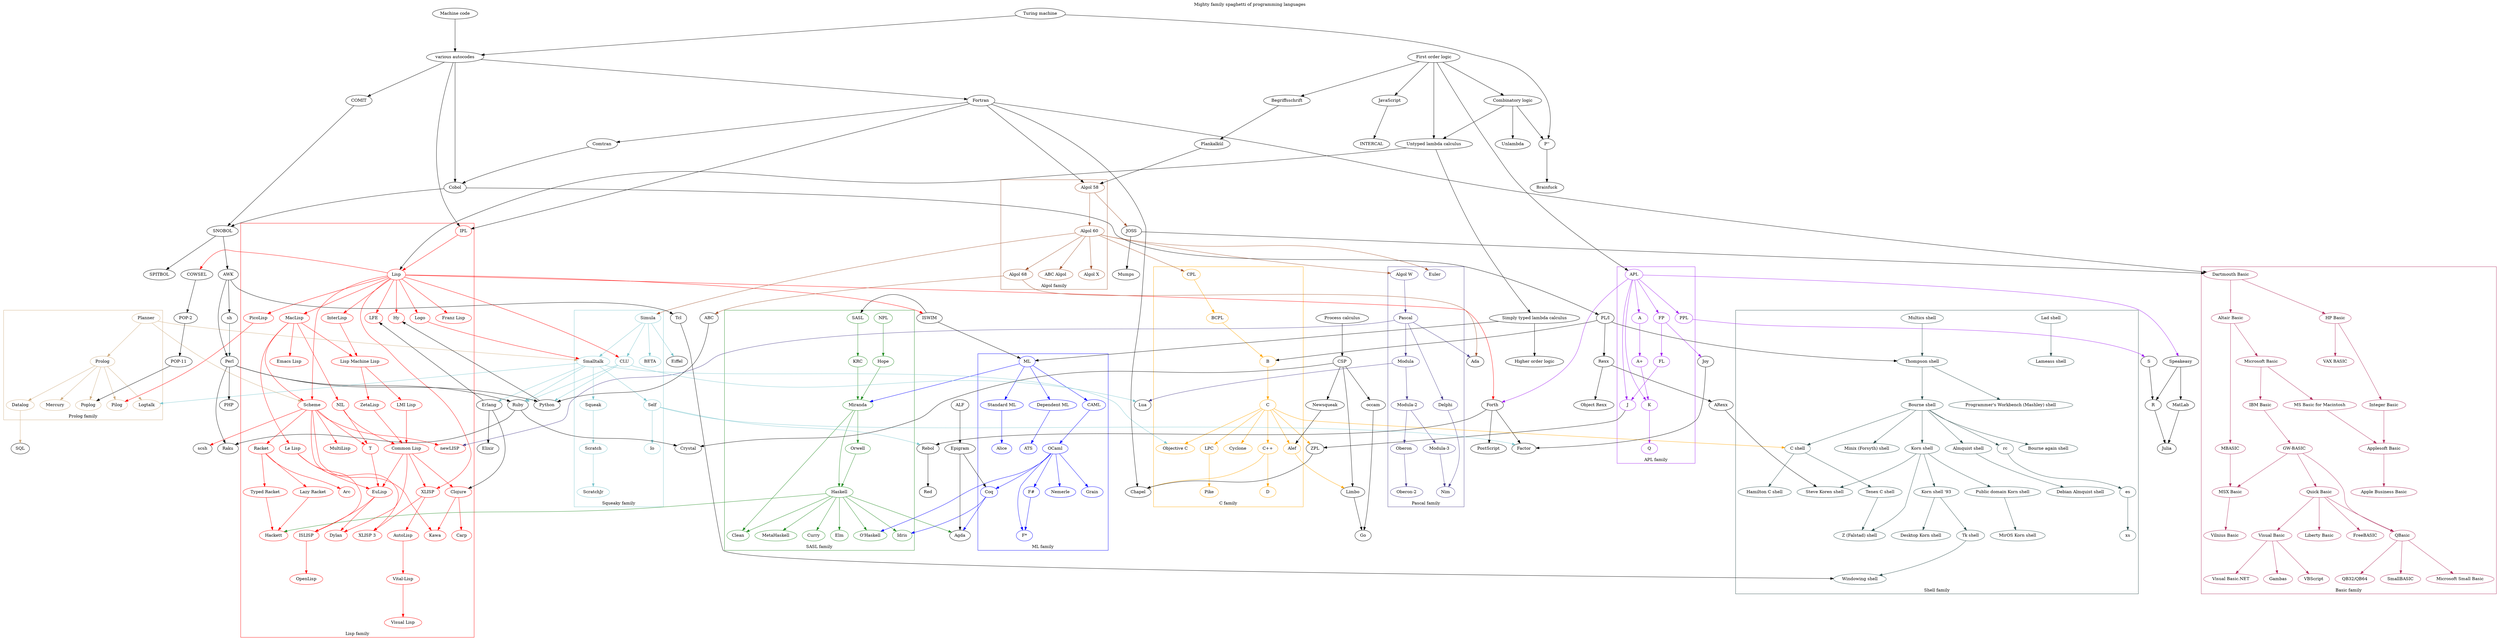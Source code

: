 # -*- graphviz-dot -*-
digraph FP
{
	graph[ranksep=1.5,
	      ratio="compress",
	      overlap="orthodoyx",
	      concentrate=false,
	      label="Mighty family spaghetti of programming languages",
	      labelloc=t,
	      splines=true];

	subgraph cluster_Lisps
	{
		edge[color=red, constraint=true];
		node[color=red];
		graph[pencolor=red,
		      label="Lisp family",
		      labelloc=b];

		"IPL" -> "Lisp";
		"Lisp" -> { "InterLisp", "MacLisp" } ->	"Lisp Machine Lisp" -> { "ZetaLisp", "LMI Lisp" } -> "Common Lisp";
		"MacLisp" -> "Scheme" -> "MultiLisp";
		"Lisp" -> "XLISP" -> "AutoLisp" -> "Vital-Lisp" -> "Visual Lisp";
		"Common Lisp" -> "XLISP" -> "XLISP 3";
		"Scheme" -> "XLISP 3";
		"MacLisp" -> "Emacs Lisp";
		"MacLisp" -> "NIL" -> "Common Lisp" -> "Dylan";
		"NIL" -> "T";
		"Scheme" -> "Kawa";
		"Common Lisp" -> "Clojure" -> "Kawa";
		"Scheme" -> "newLISP";
		"Lisp" -> "Logo";
		"Lisp" -> "Franz Lisp";
		"Lisp" -> "Scheme" -> "T";
		"Lisp" -> "PicoLisp";
		"Lisp" -> "LFE";
		"Lisp" -> "Hy";
		"Scheme" -> "Racket" -> "Arc";
		"Racket" -> "Typed Racket" -> "Hackett";
		"Racket" -> "Lazy Racket" -> "Hackett";
		"Clojure" -> "Carp";
		"MacLisp" -> "Le Lisp" -> "EuLisp";
		"Le Lisp" -> "ISLISP";
		"Common Lisp" -> "EuLisp" -> "Dylan";
		"T" -> "EuLisp" -> "ISLISP" -> "OpenLisp";
	}

	subgraph cluster_SASLs
	{
		edge[color=forestgreen, constraint=true];
		node[color=forestgreen];
		graph[pencolor=forestgreen,
		      label="SASL family",
		      labelloc=b];

		subgraph foo
		{
			graph[rank=same];

			"NPL";
			"SASL";
		}

		"NPL" -> "Hope" -> "Miranda";
		"SASL" -> "KRC";
		"KRC" -> "Miranda" -> "Clean";
		"Miranda" -> "Orwell" -> "Haskell" -> "MetaHaskell";
		"Miranda" -> "Haskell" -> "Clean";
		"Haskell" -> "Curry";
		"Haskell" -> "O'Haskell";
		"Haskell" -> "Idris";
		"Haskell" -> "Elm";
	}

	subgraph cluster_MLs
	{
		edge[color=blue, constraint=true];
		node[color=blue];
		graph[pencolor=blue,
		      label="ML family",
		      labelloc=b];

		"ML" -> "Standard ML" -> "Alice";
		"ML" -> "Dependent ML" -> "ATS";
		"ML" -> "CAML" -> "OCaml" -> "F*";
		"OCaml" -> "F#" -> "F*";
		"OCaml" -> "Nemerle";
		"OCaml" -> "Coq";
		"OCaml" -> "Grain";
	}

	subgraph cluster_APLs
	{
		edge[color=purple, constraint=true];
		node[color=purple];
		graph[pencolor=purple,
		      label="APL family",
		      labelloc=b];

		"APL" -> "PPL";
		"APL" -> "J";
		"APL" -> "K" -> "Q";
		"APL" -> "A" -> "A+" -> "K";
		"APL" -> "FP" -> "FL" -> "J";
	}

	subgraph cluster_ALGOLs
	{
		edge[color=sienna, constraint=true];
		node[color=sienna];
		graph[pencolor=sienna,
		      label="Algol family",
		      labelloc=b];

		"Algol 58" -> "Algol 60";
		"Algol 60" -> "Algol 68";
		"Algol 60" -> "ABC Algol";
		"Algol 60" -> "Algol X";
	}

	subgraph cluster_Cs
	{
		edge[color=orange, constraint=true];
		node[color=orange];
		graph[pencolor=orange,
		      label="C family",
		      labelloc=b];

		"CPL" -> "BCPL";
		"BCPL" -> "B";
		"B" -> "C";
		"C" -> "C++" -> "D";
		"C" -> "Cyclone";
		"C" -> "Objective C";
		"C" -> "Alef";
		"C" -> "LPC" -> "Pike";
	}

	subgraph cluster_Pascals
	{
		edge[color=darkslateblue, constraint=true];
		node[color=darkslateblue];
		graph[pencolor=darkslateblue,
		      label="Pascal family",
		      labelloc=b];

		"Euler";
		"Algol W" -> "Pascal";
		"Pascal" -> "Delphi";
		"Pascal" -> "Modula";
		"Delphi" -> "Nim";
		"Modula" -> "Modula-2";
		"Modula-2" -> "Modula-3";
		"Modula-2" -> "Oberon";
		"Modula-3" -> "Nim";
		"Oberon" -> "Oberon-2";
	}

	subgraph cluster_shells
	{
		edge[color=darkslategrey, constraint=true];
		node[color=darkslategrey];
		graph[pencolor=darkslategrey,
		      label="Shell family",
		      labelloc=b];

		"Multics shell" -> "Thompson shell" -> "Bourne shell"
		"Thompson shell" -> "Programmer's Workbench (Mashley) shell";
		"Bourne shell" -> { "Bourne again shell", "Minix (Forsyth) shell" };
		"Bourne shell" -> "Korn shell" -> "Z (Falstad) shell";
		"Bourne shell" -> "Almquist shell" -> "Debian Almquist shell";
		"Korn shell" -> "Public domain Korn shell" -> "MirOS Korn shell";
		"Korn shell" -> "Korn shell '93" -> { "Desktop Korn shell", "Tk shell" };
		"Korn shell" -> "Steve Koren shell";
		"Tk shell" -> "Windowing shell";
		"Bourne shell" -> "rc" -> "es" -> "xs";
		"Bourne shell" -> "C shell" -> "Hamilton C shell";
		"C shell" -> "Tenex C shell" -> "Z (Falstad) shell";
		"Lad shell" -> "Lameass shell";
	}

	subgraph cluster_Squeakies
	{
		edge[color=cadetblue3, constraint=true];
		node[color=cadetblue3];
		graph[pencolor=cadetblue3,
		      label="Squeaky family",
		      labelloc=b];

		"Simula" -> "BETA";
		"Simula" -> "Smalltalk";
		"Smalltalk" -> "Self" -> "Io";
		"Smalltalk" -> "Squeak" -> "Scratch" -> "ScratchJr";
		"Simula" -> "CLU";
	}

	subgraph cluster_Prolog
	{
		edge[color=burlywood3, constraint=true];
		node[color=burlywood3];
		graph[pencolor=burlywood3,
		      label="Prolog family",
		      clusterrank=local,
		      labelloc=b];

		"Planner" -> "Prolog";
		"Prolog" -> "Datalog";
		"Prolog" -> "Logtalk";
		"Prolog" -> "Pilog";
		"Prolog" -> "Poplog";
		"Prolog" -> "Mercury";
	}

	subgraph cluster_Basic
	{
		edge[color=maroon, constraint=true];
		node[color=maroon];
		graph[pencolor=maroon,
		      label="Basic family",
		      clusterrank=local,
		      labelloc=b];

		"Dartmouth Basic" -> "HP Basic" -> "Integer Basic" -> "Applesoft Basic";
		"HP Basic" -> "VAX BASIC";
		"Dartmouth Basic" -> "Altair Basic" -> "Microsoft Basic" -> "IBM Basic" -> "GW-BASIC";
		"Microsoft Basic" -> "MS Basic for Macintosh" -> "Applesoft Basic" -> "Apple Business Basic";
		"Altair Basic" -> "MBASIC" -> "MSX Basic";
		"GW-BASIC" -> "MSX Basic" -> "Vilnius Basic";
		"GW-BASIC" -> "Quick Basic" -> "Visual Basic" -> "Visual Basic.NET";
		"Visual Basic" -> "Gambas";
		"Visual Basic" -> "VBScript";
		"Quick Basic" -> "QBasic" -> "QB32/QB64";
		"QBasic" -> "SmallBASIC";
		"Quick Basic" -> "Liberty Basic";
		"Quick Basic" -> "FreeBASIC";
		"GW-BASIC" -> "QBasic" -> "Microsoft Small Basic";
	}

	"COWSEL" -> "POP-2" -> "POP-11" -> "Poplog";
	"Datalog" -> "SQL"[color=burlywood3];
	"Planner" -> "Scheme"[color=burlywood3];
	"Planner" -> "Smalltalk"[color=burlywood3];

	"ISWIM" -> "ML";
	"ISWIM" -> "SASL";
	"Lisp" -> "CLU"[color=red]; 
	"Lisp" -> "ISWIM"[color=red];
	"Lisp" -> "COWSEL"[color=red];
	"Lisp" -> "Forth"[color=red];
	"Logo" -> "Smalltalk"[color=red];
	// "Scheme" -> "Pico"[color=red];
	"Scheme" -> "scsh"[color=red];

	"ABC" -> "Python";

	"Smalltalk" -> "Logtalk"[color=cadetblue3];
	"Smalltalk" -> "Erlang"[color=cadetblue3];
	"Smalltalk" -> "Objective C"[color=cadetblue3];
	"Smalltalk" -> "Ruby"[color=cadetblue3];
	"CLU" -> "Lua"[color=cadetblue3];
	"CLU" -> "Python"[color=cadetblue3];
	"CLU" -> "Ruby"[color=cadetblue3];
	"Simula" -> "Eiffel"[color=cadetblue3];
	"Self" -> "Rebol"[color=cadetblue3];
	"Self" -> "Factor"[color=cadetblue3];

	"PicoLisp" -> "Pilog"[color=red];

	"Algol 68" -> "ABC"[color=sienna];
	"Algol 58" -> "JOSS"[color=sienna];
	"Algol 60" -> "Algol W"[color=sienna];
	"Algol 60" -> "Euler"[color=sienna];
	"Algol 60" -> "CPL"[color=sienna];
	"Algol 60" -> "Simula"[color=sienna];
	"Algol 68" -> "Ada"[color=sienna];

	"JOSS" -> "Dartmouth Basic";
	"JOSS" -> "Mumps";
	"Fortran" -> "IPL";
	"Fortran" -> "Dartmouth Basic";
	"Fortran" -> "Chapel";
	"Fortran" -> "Comtran" -> "Cobol" -> "PL/I" -> "Rexx";
	"Rexx" -> { "Object Rexx", "ARexx" };	
	"ARexx" -> "Steve Koren shell";

	"PL/I" -> "B";
	"PL/I" -> "Thompson shell";

	"C++" -> "Chapel"[color=orange];
	"C" -> "C shell"[color=orange];
	"C" -> "ZPL"[color=orange];

	"CSP" -> "Newsqueak" -> "Alef";
	"Alef" -> "Limbo"[color=orange];
	"CSP" -> "Limbo" -> "Go";
	"CSP" -> "occam" -> "Go";

	"ALF" -> "Epigram" -> "Coq";
	"Epigram" -> "Agda";
	// "Erlang" -> "Oz" -> "Alice";
	"Erlang" -> "Elixir";
	"Erlang" -> "LFE";
	"Erlang" -> "Clojure";

	"Forth" -> "Rebol" -> "Red";
	"Forth" -> "Factor";
	"Forth" -> "PostScript";

	"Coq" -> "Agda"[color=blue];
	"Coq" -> "Idris"[color=blue];
	"Haskell" -> "Agda"[color=forestgreen];
	"Haskell" -> "Hackett"[color=forestgreen];

	"Modula" -> "Lua"[color=darkslateblue];
	"Pascal" -> "Ada"[color=darkslateblue];
	"Pascal" -> "newLISP"[color=darkslateblue];

	"OCaml" -> "O'Haskell"[color=blue];
	"ML" -> "Miranda"[color=blue];

	"Cobol" -> "SNOBOL" -> "AWK" -> "Tcl" -> "Windowing shell";
	"AWK" -> "Perl" -> "PHP";
	"AWK" -> "sh";
	"Perl" -> "Raku";
	"Perl" -> "Python" -> "Hy";
	"Perl" -> "Ruby" -> "Crystal";
	"Ruby" -> "Raku";
	"sh" -> "Perl"[color=darkslategrey];

	"APL" -> "Speakeasy"[color=purple];
	"APL" -> "Forth"[color=purple];
	"J" -> "ZPL" -> "Chapel";
	"FP" -> "Joy"[color=purple];
	"Joy" -> "Factor";
	"S" -> "R" -> "Julia";
	"Speakeasy" -> "MatLab" -> "Julia";
	"Speakeasy" -> "R";
	"PPL" -> "S"[color=purple];

	// subgraph cluster_old
	// {
	//  	pencolor=invis;
	//  	label="";
	//  	newrank=true;
	// }
	
	"First order logic" -> "Begriffsschrift" -> "Plankalkül";
	"First order logic" -> "Combinatory logic" -> "Untyped lambda calculus";
	"First order logic" -> "Untyped lambda calculus";
	"Untyped lambda calculus" -> "Simply typed lambda calculus" -> "Higher order logic";
	"Turing machine" -> "P''";
	"Process calculus" -> "CSP" -> "Crystal";
	"Simply typed lambda calculus" -> "ML";
	"First order logic" -> "JavaScript" -> "INTERCAL";
	"Combinatory logic" -> "P''" -> "Brainfuck";
	"Combinatory logic" -> "Unlambda";
	"Turing machine" -> "various autocodes" -> "IPL";
	"Machine code" -> "various autocodes" -> "Cobol";
	"various autocodes" -> "Fortran" -> "Algol 58";
	"various autocodes" -> "COMIT" -> "SNOBOL" -> "SPITBOL";
	"First order logic" -> "APL";
	"Untyped lambda calculus" -> "Lisp";
	"Plankalkül" -> "Algol 58";

	// edge[style=dashed, constraint=false];
	// concentrate=false;

	// "APL" -> "MatLab"[color=purple];
	// "Ada" -> "C++";
	// "Ada" -> "Eiffel";
	// "Ada" -> "Ruby";
	// "Agda" -> "Idris";
	// "Algol 60" -> "Dartmouth Basic"[color=sienna];
	// "Algol 60" -> "PL/I"[color=sienna];
	// "Algol 60" -> "POP-2"[color=sienna];
	// "C" -> "Perl"[color=orange];
	// "C" -> "FreeBASIC"[color=orange];
	// "Elm" -> "Grain"[color=forestgreen];
	// "Erlang" -> "F#"
	// "Forth" -> "Joy";
	// "Fortran" -> "VAX BASIC";
	// "FP" -> "Haskell"[color=purple];
	// "Haskell" -> "Mercury"[color=forestgreen];
	// "Hope" -> "Mercury"[color=forestgreen];
	// "Hope" -> "Standard ML"[color=forestgreen];
	// "InterLisp" -> "MultiLisp"[color=red];
	// "MetaHaskell" -> "Nemerle"[color=forestgreen];
	// "Modula" -> "Go"[color=darkslateblue];
	// "Prolog" -> "Curry"[color=burlywood3];
	// "Prolog" -> "Erlang"[color=burlywood3];
	// "Prolog" -> "Oz"[color=burlywood3];
	// "Rexx" -> "Perl";
	// "scsh" -> "newLISP"[color=darkslategrey];
	// "Scheme" -> "Dylan"[color=red];
	// "Scheme" -> "Lua"[color=red];
	// "Scheme" -> "R"[color=red];
	// "Simula" -> "C++"[color=cadetblue3];
	// "Smalltalk" -> "Dylan"[color=cadetblue3];
}
